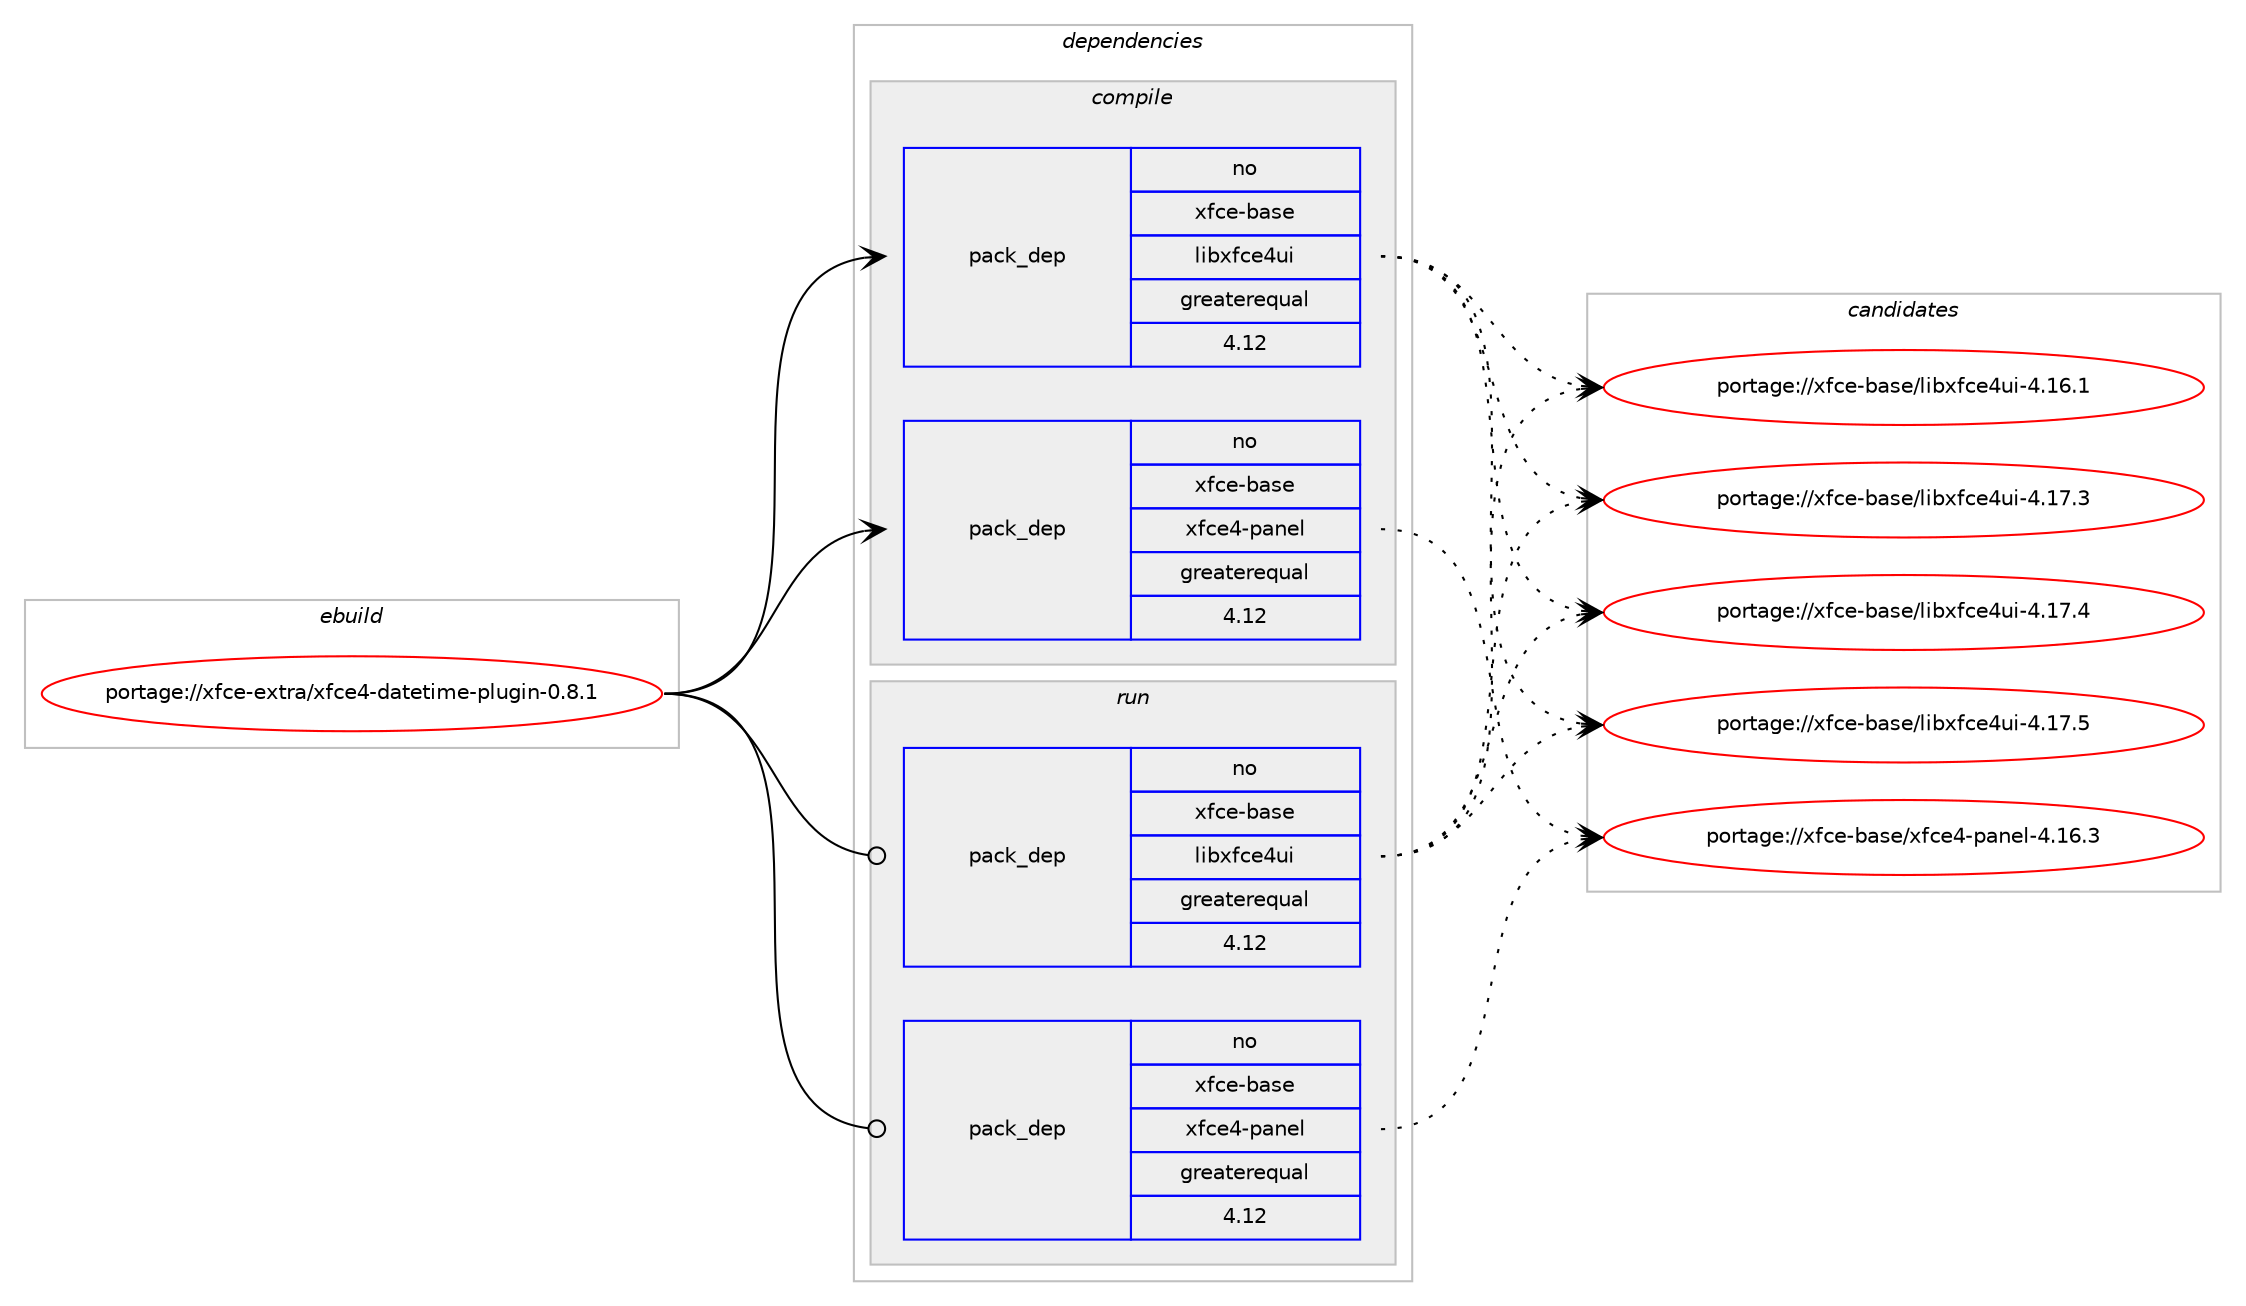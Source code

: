 digraph prolog {

# *************
# Graph options
# *************

newrank=true;
concentrate=true;
compound=true;
graph [rankdir=LR,fontname=Helvetica,fontsize=10,ranksep=1.5];#, ranksep=2.5, nodesep=0.2];
edge  [arrowhead=vee];
node  [fontname=Helvetica,fontsize=10];

# **********
# The ebuild
# **********

subgraph cluster_leftcol {
color=gray;
rank=same;
label=<<i>ebuild</i>>;
id [label="portage://xfce-extra/xfce4-datetime-plugin-0.8.1", color=red, width=4, href="../xfce-extra/xfce4-datetime-plugin-0.8.1.svg"];
}

# ****************
# The dependencies
# ****************

subgraph cluster_midcol {
color=gray;
label=<<i>dependencies</i>>;
subgraph cluster_compile {
fillcolor="#eeeeee";
style=filled;
label=<<i>compile</i>>;
subgraph pack2916 {
dependency3356 [label=<<TABLE BORDER="0" CELLBORDER="1" CELLSPACING="0" CELLPADDING="4" WIDTH="220"><TR><TD ROWSPAN="6" CELLPADDING="30">pack_dep</TD></TR><TR><TD WIDTH="110">no</TD></TR><TR><TD>xfce-base</TD></TR><TR><TD>libxfce4ui</TD></TR><TR><TD>greaterequal</TD></TR><TR><TD>4.12</TD></TR></TABLE>>, shape=none, color=blue];
}
id:e -> dependency3356:w [weight=20,style="solid",arrowhead="vee"];
subgraph pack2917 {
dependency3357 [label=<<TABLE BORDER="0" CELLBORDER="1" CELLSPACING="0" CELLPADDING="4" WIDTH="220"><TR><TD ROWSPAN="6" CELLPADDING="30">pack_dep</TD></TR><TR><TD WIDTH="110">no</TD></TR><TR><TD>xfce-base</TD></TR><TR><TD>xfce4-panel</TD></TR><TR><TD>greaterequal</TD></TR><TR><TD>4.12</TD></TR></TABLE>>, shape=none, color=blue];
}
id:e -> dependency3357:w [weight=20,style="solid",arrowhead="vee"];
}
subgraph cluster_compileandrun {
fillcolor="#eeeeee";
style=filled;
label=<<i>compile and run</i>>;
}
subgraph cluster_run {
fillcolor="#eeeeee";
style=filled;
label=<<i>run</i>>;
subgraph pack2918 {
dependency3358 [label=<<TABLE BORDER="0" CELLBORDER="1" CELLSPACING="0" CELLPADDING="4" WIDTH="220"><TR><TD ROWSPAN="6" CELLPADDING="30">pack_dep</TD></TR><TR><TD WIDTH="110">no</TD></TR><TR><TD>xfce-base</TD></TR><TR><TD>libxfce4ui</TD></TR><TR><TD>greaterequal</TD></TR><TR><TD>4.12</TD></TR></TABLE>>, shape=none, color=blue];
}
id:e -> dependency3358:w [weight=20,style="solid",arrowhead="odot"];
subgraph pack2919 {
dependency3359 [label=<<TABLE BORDER="0" CELLBORDER="1" CELLSPACING="0" CELLPADDING="4" WIDTH="220"><TR><TD ROWSPAN="6" CELLPADDING="30">pack_dep</TD></TR><TR><TD WIDTH="110">no</TD></TR><TR><TD>xfce-base</TD></TR><TR><TD>xfce4-panel</TD></TR><TR><TD>greaterequal</TD></TR><TR><TD>4.12</TD></TR></TABLE>>, shape=none, color=blue];
}
id:e -> dependency3359:w [weight=20,style="solid",arrowhead="odot"];
}
}

# **************
# The candidates
# **************

subgraph cluster_choices {
rank=same;
color=gray;
label=<<i>candidates</i>>;

subgraph choice2916 {
color=black;
nodesep=1;
choice120102991014598971151014710810598120102991015211710545524649544649 [label="portage://xfce-base/libxfce4ui-4.16.1", color=red, width=4,href="../xfce-base/libxfce4ui-4.16.1.svg"];
choice120102991014598971151014710810598120102991015211710545524649554651 [label="portage://xfce-base/libxfce4ui-4.17.3", color=red, width=4,href="../xfce-base/libxfce4ui-4.17.3.svg"];
choice120102991014598971151014710810598120102991015211710545524649554652 [label="portage://xfce-base/libxfce4ui-4.17.4", color=red, width=4,href="../xfce-base/libxfce4ui-4.17.4.svg"];
choice120102991014598971151014710810598120102991015211710545524649554653 [label="portage://xfce-base/libxfce4ui-4.17.5", color=red, width=4,href="../xfce-base/libxfce4ui-4.17.5.svg"];
dependency3356:e -> choice120102991014598971151014710810598120102991015211710545524649544649:w [style=dotted,weight="100"];
dependency3356:e -> choice120102991014598971151014710810598120102991015211710545524649554651:w [style=dotted,weight="100"];
dependency3356:e -> choice120102991014598971151014710810598120102991015211710545524649554652:w [style=dotted,weight="100"];
dependency3356:e -> choice120102991014598971151014710810598120102991015211710545524649554653:w [style=dotted,weight="100"];
}
subgraph choice2917 {
color=black;
nodesep=1;
choice12010299101459897115101471201029910152451129711010110845524649544651 [label="portage://xfce-base/xfce4-panel-4.16.3", color=red, width=4,href="../xfce-base/xfce4-panel-4.16.3.svg"];
dependency3357:e -> choice12010299101459897115101471201029910152451129711010110845524649544651:w [style=dotted,weight="100"];
}
subgraph choice2918 {
color=black;
nodesep=1;
choice120102991014598971151014710810598120102991015211710545524649544649 [label="portage://xfce-base/libxfce4ui-4.16.1", color=red, width=4,href="../xfce-base/libxfce4ui-4.16.1.svg"];
choice120102991014598971151014710810598120102991015211710545524649554651 [label="portage://xfce-base/libxfce4ui-4.17.3", color=red, width=4,href="../xfce-base/libxfce4ui-4.17.3.svg"];
choice120102991014598971151014710810598120102991015211710545524649554652 [label="portage://xfce-base/libxfce4ui-4.17.4", color=red, width=4,href="../xfce-base/libxfce4ui-4.17.4.svg"];
choice120102991014598971151014710810598120102991015211710545524649554653 [label="portage://xfce-base/libxfce4ui-4.17.5", color=red, width=4,href="../xfce-base/libxfce4ui-4.17.5.svg"];
dependency3358:e -> choice120102991014598971151014710810598120102991015211710545524649544649:w [style=dotted,weight="100"];
dependency3358:e -> choice120102991014598971151014710810598120102991015211710545524649554651:w [style=dotted,weight="100"];
dependency3358:e -> choice120102991014598971151014710810598120102991015211710545524649554652:w [style=dotted,weight="100"];
dependency3358:e -> choice120102991014598971151014710810598120102991015211710545524649554653:w [style=dotted,weight="100"];
}
subgraph choice2919 {
color=black;
nodesep=1;
choice12010299101459897115101471201029910152451129711010110845524649544651 [label="portage://xfce-base/xfce4-panel-4.16.3", color=red, width=4,href="../xfce-base/xfce4-panel-4.16.3.svg"];
dependency3359:e -> choice12010299101459897115101471201029910152451129711010110845524649544651:w [style=dotted,weight="100"];
}
}

}
